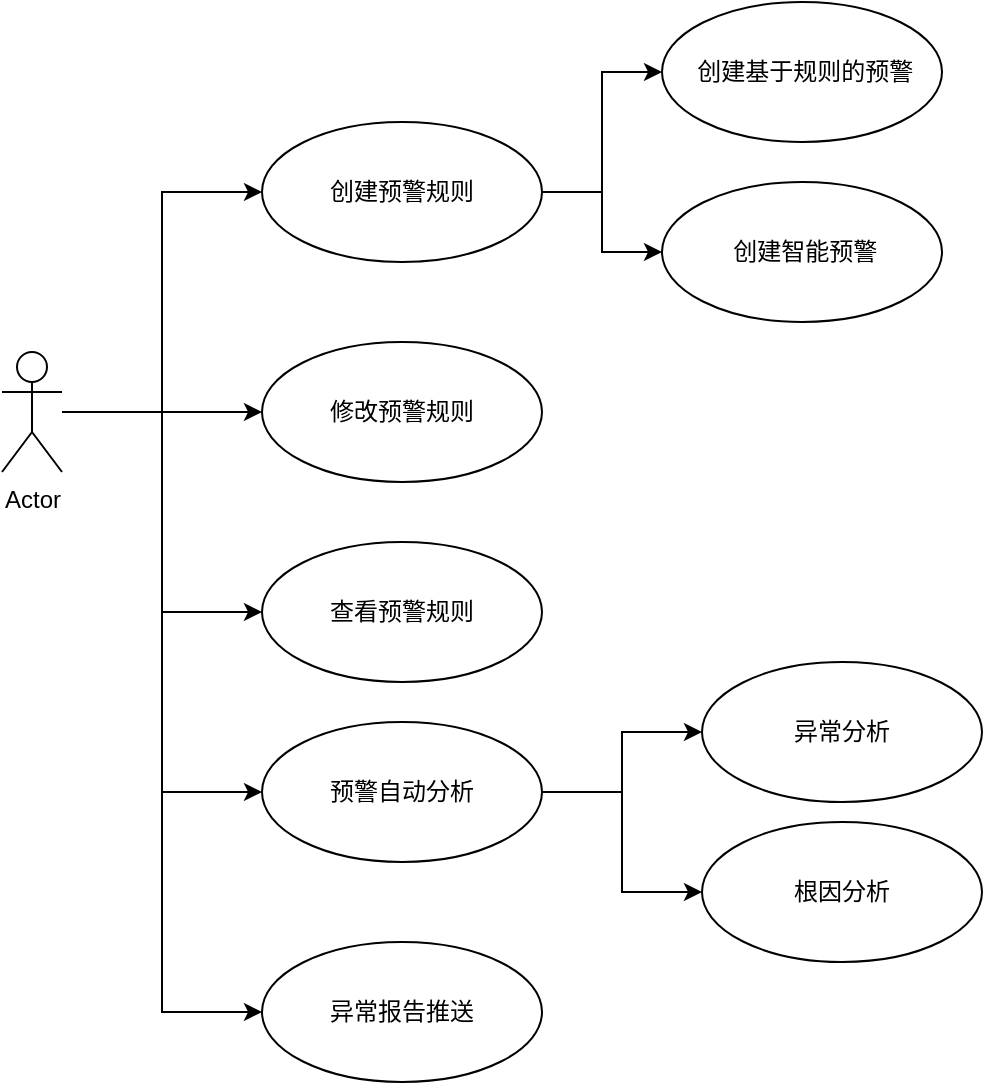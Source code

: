 <mxfile version="17.2.5" type="github">
  <diagram id="ZJ3P73_0GnTi9dQlcdip" name="Page-1">
    <mxGraphModel dx="1697" dy="909" grid="1" gridSize="10" guides="1" tooltips="1" connect="1" arrows="1" fold="1" page="1" pageScale="1" pageWidth="827" pageHeight="1169" math="0" shadow="0">
      <root>
        <mxCell id="0" />
        <mxCell id="1" parent="0" />
        <mxCell id="4DyUonKK345yeLOGrlKA-6" style="edgeStyle=orthogonalEdgeStyle;rounded=0;orthogonalLoop=1;jettySize=auto;html=1;" edge="1" parent="1" source="qfR6J_gvIjfCB1Atp6Te-1" target="4DyUonKK345yeLOGrlKA-4">
          <mxGeometry relative="1" as="geometry" />
        </mxCell>
        <mxCell id="4DyUonKK345yeLOGrlKA-7" style="edgeStyle=orthogonalEdgeStyle;rounded=0;orthogonalLoop=1;jettySize=auto;html=1;entryX=0;entryY=0.5;entryDx=0;entryDy=0;" edge="1" parent="1" source="qfR6J_gvIjfCB1Atp6Te-1" target="qfR6J_gvIjfCB1Atp6Te-2">
          <mxGeometry relative="1" as="geometry" />
        </mxCell>
        <mxCell id="4DyUonKK345yeLOGrlKA-8" style="edgeStyle=orthogonalEdgeStyle;rounded=0;orthogonalLoop=1;jettySize=auto;html=1;entryX=0;entryY=0.5;entryDx=0;entryDy=0;" edge="1" parent="1" source="qfR6J_gvIjfCB1Atp6Te-1" target="4DyUonKK345yeLOGrlKA-5">
          <mxGeometry relative="1" as="geometry" />
        </mxCell>
        <mxCell id="4DyUonKK345yeLOGrlKA-12" style="edgeStyle=orthogonalEdgeStyle;rounded=0;orthogonalLoop=1;jettySize=auto;html=1;entryX=0;entryY=0.5;entryDx=0;entryDy=0;" edge="1" parent="1" source="qfR6J_gvIjfCB1Atp6Te-1" target="4DyUonKK345yeLOGrlKA-11">
          <mxGeometry relative="1" as="geometry" />
        </mxCell>
        <mxCell id="4DyUonKK345yeLOGrlKA-18" style="edgeStyle=orthogonalEdgeStyle;rounded=0;orthogonalLoop=1;jettySize=auto;html=1;entryX=0;entryY=0.5;entryDx=0;entryDy=0;" edge="1" parent="1" source="qfR6J_gvIjfCB1Atp6Te-1" target="4DyUonKK345yeLOGrlKA-17">
          <mxGeometry relative="1" as="geometry" />
        </mxCell>
        <mxCell id="qfR6J_gvIjfCB1Atp6Te-1" value="Actor" style="shape=umlActor;verticalLabelPosition=bottom;verticalAlign=top;html=1;" parent="1" vertex="1">
          <mxGeometry x="370" y="475" width="30" height="60" as="geometry" />
        </mxCell>
        <mxCell id="4DyUonKK345yeLOGrlKA-9" style="edgeStyle=orthogonalEdgeStyle;rounded=0;orthogonalLoop=1;jettySize=auto;html=1;" edge="1" parent="1" source="qfR6J_gvIjfCB1Atp6Te-2" target="4DyUonKK345yeLOGrlKA-2">
          <mxGeometry relative="1" as="geometry" />
        </mxCell>
        <mxCell id="4DyUonKK345yeLOGrlKA-10" style="edgeStyle=orthogonalEdgeStyle;rounded=0;orthogonalLoop=1;jettySize=auto;html=1;" edge="1" parent="1" source="qfR6J_gvIjfCB1Atp6Te-2" target="4DyUonKK345yeLOGrlKA-3">
          <mxGeometry relative="1" as="geometry" />
        </mxCell>
        <mxCell id="qfR6J_gvIjfCB1Atp6Te-2" value="创建预警规则" style="ellipse;whiteSpace=wrap;html=1;" parent="1" vertex="1">
          <mxGeometry x="500" y="360" width="140" height="70" as="geometry" />
        </mxCell>
        <mxCell id="4DyUonKK345yeLOGrlKA-2" value="&amp;nbsp;创建基于规则的预警" style="ellipse;whiteSpace=wrap;html=1;" vertex="1" parent="1">
          <mxGeometry x="700" y="300" width="140" height="70" as="geometry" />
        </mxCell>
        <mxCell id="4DyUonKK345yeLOGrlKA-3" value="&amp;nbsp;创建智能预警" style="ellipse;whiteSpace=wrap;html=1;" vertex="1" parent="1">
          <mxGeometry x="700" y="390" width="140" height="70" as="geometry" />
        </mxCell>
        <mxCell id="4DyUonKK345yeLOGrlKA-4" value="修改预警规则" style="ellipse;whiteSpace=wrap;html=1;" vertex="1" parent="1">
          <mxGeometry x="500" y="470" width="140" height="70" as="geometry" />
        </mxCell>
        <mxCell id="4DyUonKK345yeLOGrlKA-5" value="查看预警规则" style="ellipse;whiteSpace=wrap;html=1;" vertex="1" parent="1">
          <mxGeometry x="500" y="570" width="140" height="70" as="geometry" />
        </mxCell>
        <mxCell id="4DyUonKK345yeLOGrlKA-13" style="edgeStyle=orthogonalEdgeStyle;rounded=0;orthogonalLoop=1;jettySize=auto;html=1;" edge="1" parent="1" source="4DyUonKK345yeLOGrlKA-11" target="4DyUonKK345yeLOGrlKA-14">
          <mxGeometry relative="1" as="geometry">
            <mxPoint x="720" y="670" as="targetPoint" />
          </mxGeometry>
        </mxCell>
        <mxCell id="4DyUonKK345yeLOGrlKA-16" style="edgeStyle=orthogonalEdgeStyle;rounded=0;orthogonalLoop=1;jettySize=auto;html=1;" edge="1" parent="1" source="4DyUonKK345yeLOGrlKA-11" target="4DyUonKK345yeLOGrlKA-15">
          <mxGeometry relative="1" as="geometry" />
        </mxCell>
        <mxCell id="4DyUonKK345yeLOGrlKA-11" value="预警自动分析" style="ellipse;whiteSpace=wrap;html=1;" vertex="1" parent="1">
          <mxGeometry x="500" y="660" width="140" height="70" as="geometry" />
        </mxCell>
        <mxCell id="4DyUonKK345yeLOGrlKA-14" value="异常分析" style="ellipse;whiteSpace=wrap;html=1;" vertex="1" parent="1">
          <mxGeometry x="720" y="630" width="140" height="70" as="geometry" />
        </mxCell>
        <mxCell id="4DyUonKK345yeLOGrlKA-15" value="根因分析" style="ellipse;whiteSpace=wrap;html=1;" vertex="1" parent="1">
          <mxGeometry x="720" y="710" width="140" height="70" as="geometry" />
        </mxCell>
        <mxCell id="4DyUonKK345yeLOGrlKA-17" value="异常报告推送" style="ellipse;whiteSpace=wrap;html=1;" vertex="1" parent="1">
          <mxGeometry x="500" y="770" width="140" height="70" as="geometry" />
        </mxCell>
      </root>
    </mxGraphModel>
  </diagram>
</mxfile>
